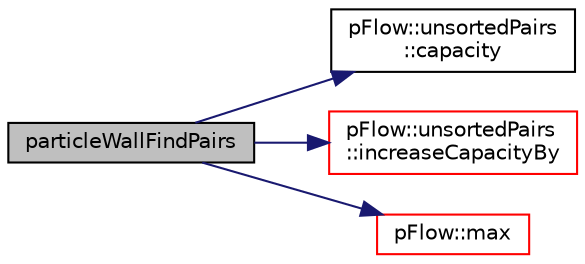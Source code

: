 digraph "particleWallFindPairs"
{
 // LATEX_PDF_SIZE
  edge [fontname="Helvetica",fontsize="10",labelfontname="Helvetica",labelfontsize="10"];
  node [fontname="Helvetica",fontsize="10",shape=record];
  rankdir="LR";
  Node1 [label="particleWallFindPairs",height=0.2,width=0.4,color="black", fillcolor="grey75", style="filled", fontcolor="black",tooltip=" "];
  Node1 -> Node2 [color="midnightblue",fontsize="10",style="solid",fontname="Helvetica"];
  Node2 [label="pFlow::unsortedPairs\l::capacity",height=0.2,width=0.4,color="black", fillcolor="white", style="filled",URL="$classpFlow_1_1unsortedPairs.html#a2c568367e3aaa446720ee21283a0ca34",tooltip=" "];
  Node1 -> Node3 [color="midnightblue",fontsize="10",style="solid",fontname="Helvetica"];
  Node3 [label="pFlow::unsortedPairs\l::increaseCapacityBy",height=0.2,width=0.4,color="red", fillcolor="white", style="filled",URL="$classpFlow_1_1unsortedPairs.html#a7eef148cd93f8f556fb095c4f0c50a6c",tooltip="increase the capacity of the container by at-least len the content will be erased."];
  Node1 -> Node5 [color="midnightblue",fontsize="10",style="solid",fontname="Helvetica"];
  Node5 [label="pFlow::max",height=0.2,width=0.4,color="red", fillcolor="white", style="filled",URL="$namespacepFlow.html#a92e15c22d8a3e36e134f9bcc66bd8652",tooltip=" "];
}
